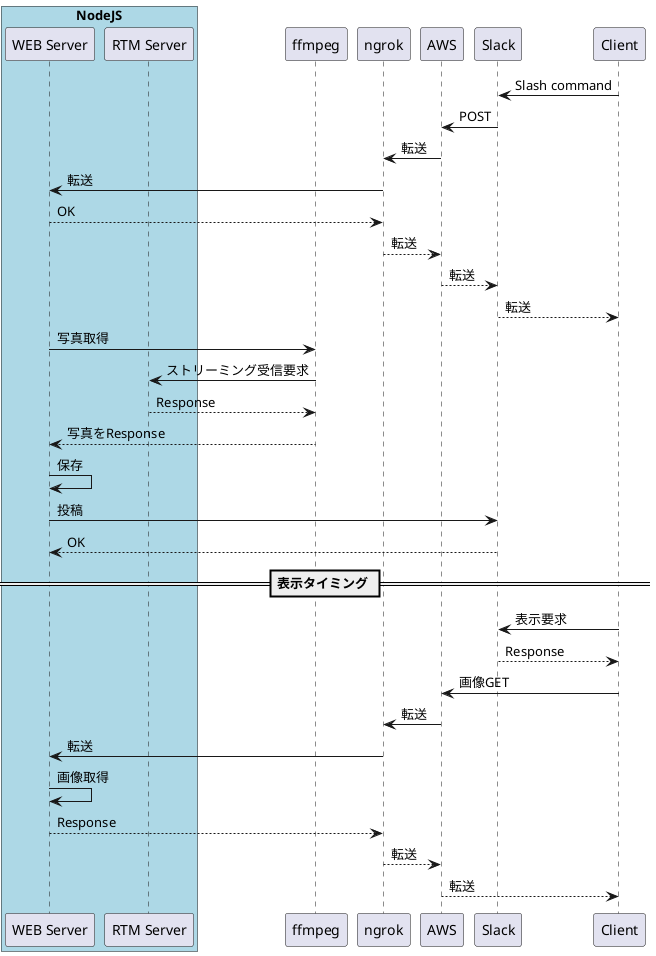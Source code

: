 @startuml Slack_slash_command
box "NodeJS" #LightBlue
participant "WEB Server"
participant "RTM Server"
end box

participant ffmpeg
participant ngrok
participant AWS

participant Slack
participant Client

Client -> Slack : Slash command
Slack -> AWS : POST
AWS -> ngrok : 転送
ngrok -> "WEB Server" : 転送

"WEB Server" --> ngrok : OK
ngrok --> AWS : 転送
AWS --> Slack : 転送
Slack --> Client : 転送

"WEB Server" -> ffmpeg: 写真取得
ffmpeg -> "RTM Server" : ストリーミング受信要求
"RTM Server" --> ffmpeg : Response
ffmpeg --> "WEB Server": 写真をResponse

"WEB Server" -> "WEB Server": 保存
"WEB Server" -> Slack: 投稿
Slack --> "WEB Server": OK

== 表示タイミング ==

Client -> Slack: 表示要求
Slack --> Client: Response

Client -> AWS : 画像GET
AWS -> ngrok : 転送
ngrok -> "WEB Server" : 転送

"WEB Server" -> "WEB Server" : 画像取得
"WEB Server" --> ngrok : Response

ngrok --> AWS : 転送
AWS --> Client : 転送
@enduml
